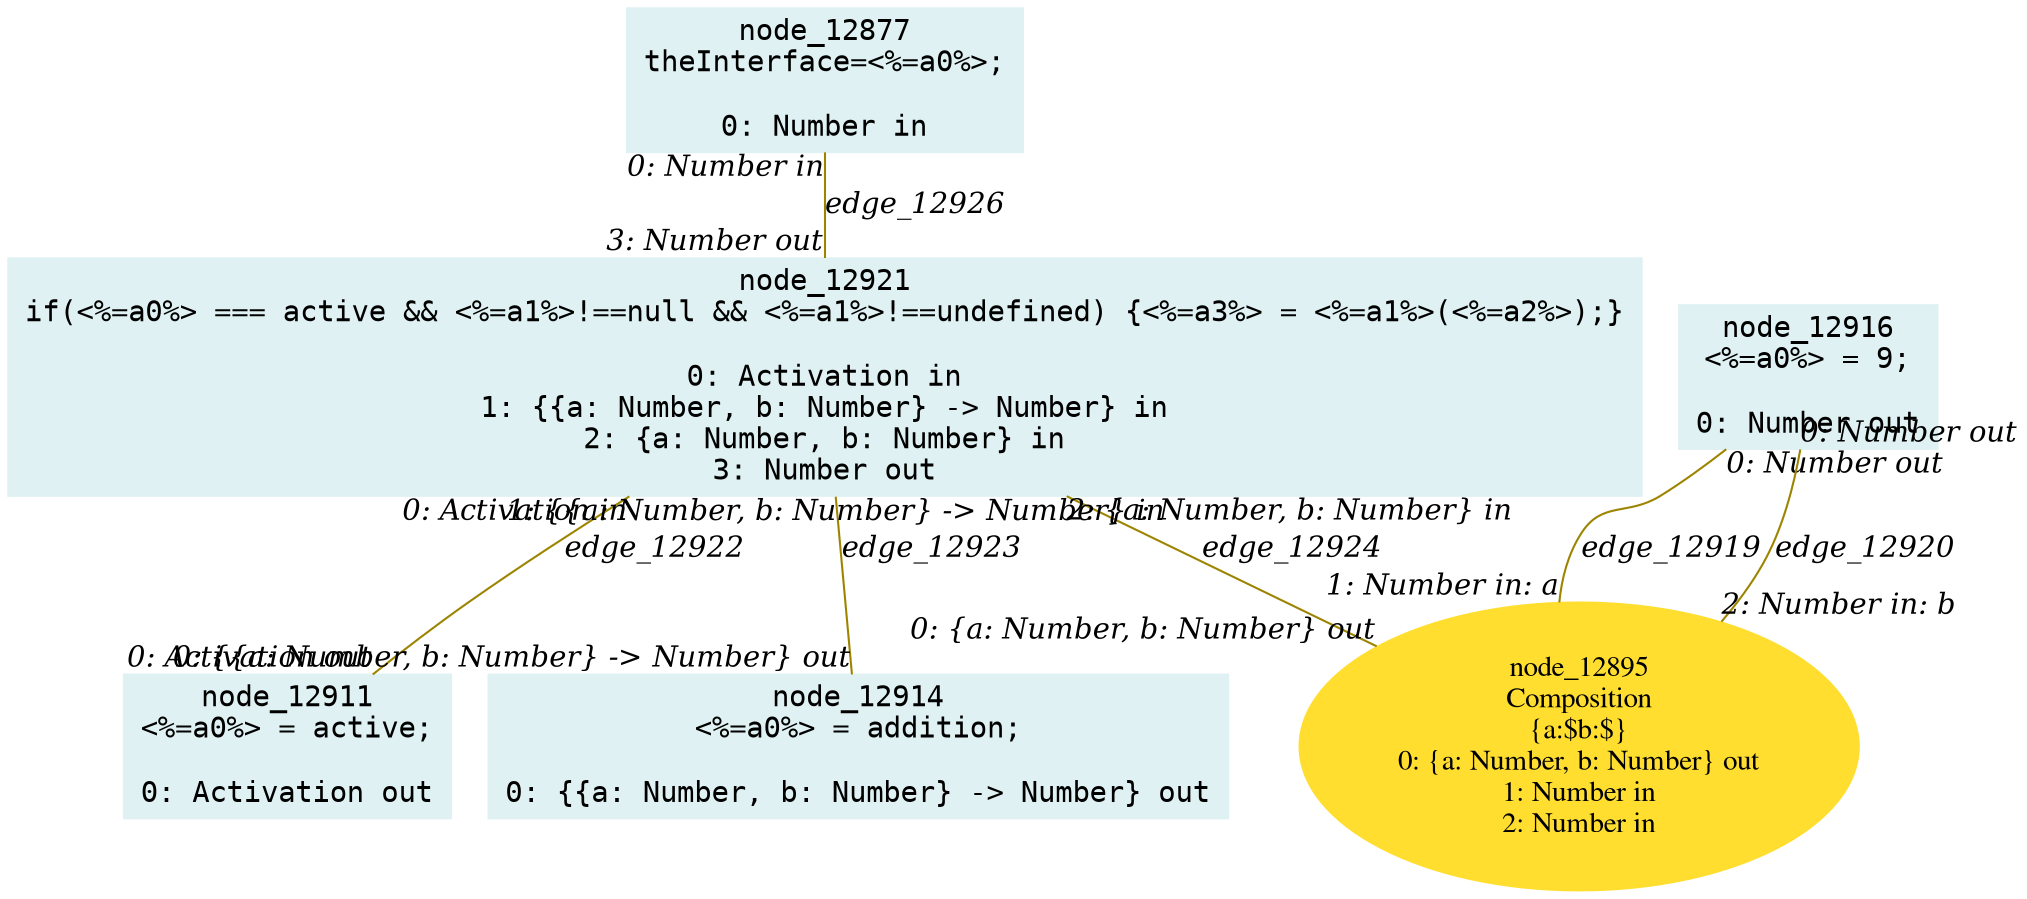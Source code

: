 digraph g{node_12877 [shape="box", style="filled", color="#dff1f2", fontname="Courier", label="node_12877
theInterface=<%=a0%>;

0: Number in" ]
node_12895 [shape="ellipse", style="filled", color="#ffde2f", fontname="Times", label="node_12895
Composition
{a:$b:$}
0: {a: Number, b: Number} out
1: Number in
2: Number in" ]
node_12911 [shape="box", style="filled", color="#dff1f2", fontname="Courier", label="node_12911
<%=a0%> = active;

0: Activation out" ]
node_12914 [shape="box", style="filled", color="#dff1f2", fontname="Courier", label="node_12914
<%=a0%> = addition;

0: {{a: Number, b: Number} -> Number} out" ]
node_12916 [shape="box", style="filled", color="#dff1f2", fontname="Courier", label="node_12916
<%=a0%> = 9;

0: Number out" ]
node_12921 [shape="box", style="filled", color="#dff1f2", fontname="Courier", label="node_12921
if(<%=a0%> === active && <%=a1%>!==null && <%=a1%>!==undefined) {<%=a3%> = <%=a1%>(<%=a2%>);}

0: Activation in
1: {{a: Number, b: Number} -> Number} in
2: {a: Number, b: Number} in
3: Number out" ]
node_12916 -> node_12895 [dir=none, arrowHead=none, fontname="Times-Italic", arrowsize=1, color="#9d8400", label="edge_12919",  headlabel="1: Number in: a", taillabel="0: Number out" ]
node_12916 -> node_12895 [dir=none, arrowHead=none, fontname="Times-Italic", arrowsize=1, color="#9d8400", label="edge_12920",  headlabel="2: Number in: b", taillabel="0: Number out" ]
node_12921 -> node_12911 [dir=none, arrowHead=none, fontname="Times-Italic", arrowsize=1, color="#9d8400", label="edge_12922",  headlabel="0: Activation out", taillabel="0: Activation in" ]
node_12921 -> node_12914 [dir=none, arrowHead=none, fontname="Times-Italic", arrowsize=1, color="#9d8400", label="edge_12923",  headlabel="0: {{a: Number, b: Number} -> Number} out", taillabel="1: {{a: Number, b: Number} -> Number} in" ]
node_12921 -> node_12895 [dir=none, arrowHead=none, fontname="Times-Italic", arrowsize=1, color="#9d8400", label="edge_12924",  headlabel="0: {a: Number, b: Number} out", taillabel="2: {a: Number, b: Number} in" ]
node_12877 -> node_12921 [dir=none, arrowHead=none, fontname="Times-Italic", arrowsize=1, color="#9d8400", label="edge_12926",  headlabel="3: Number out", taillabel="0: Number in" ]
}